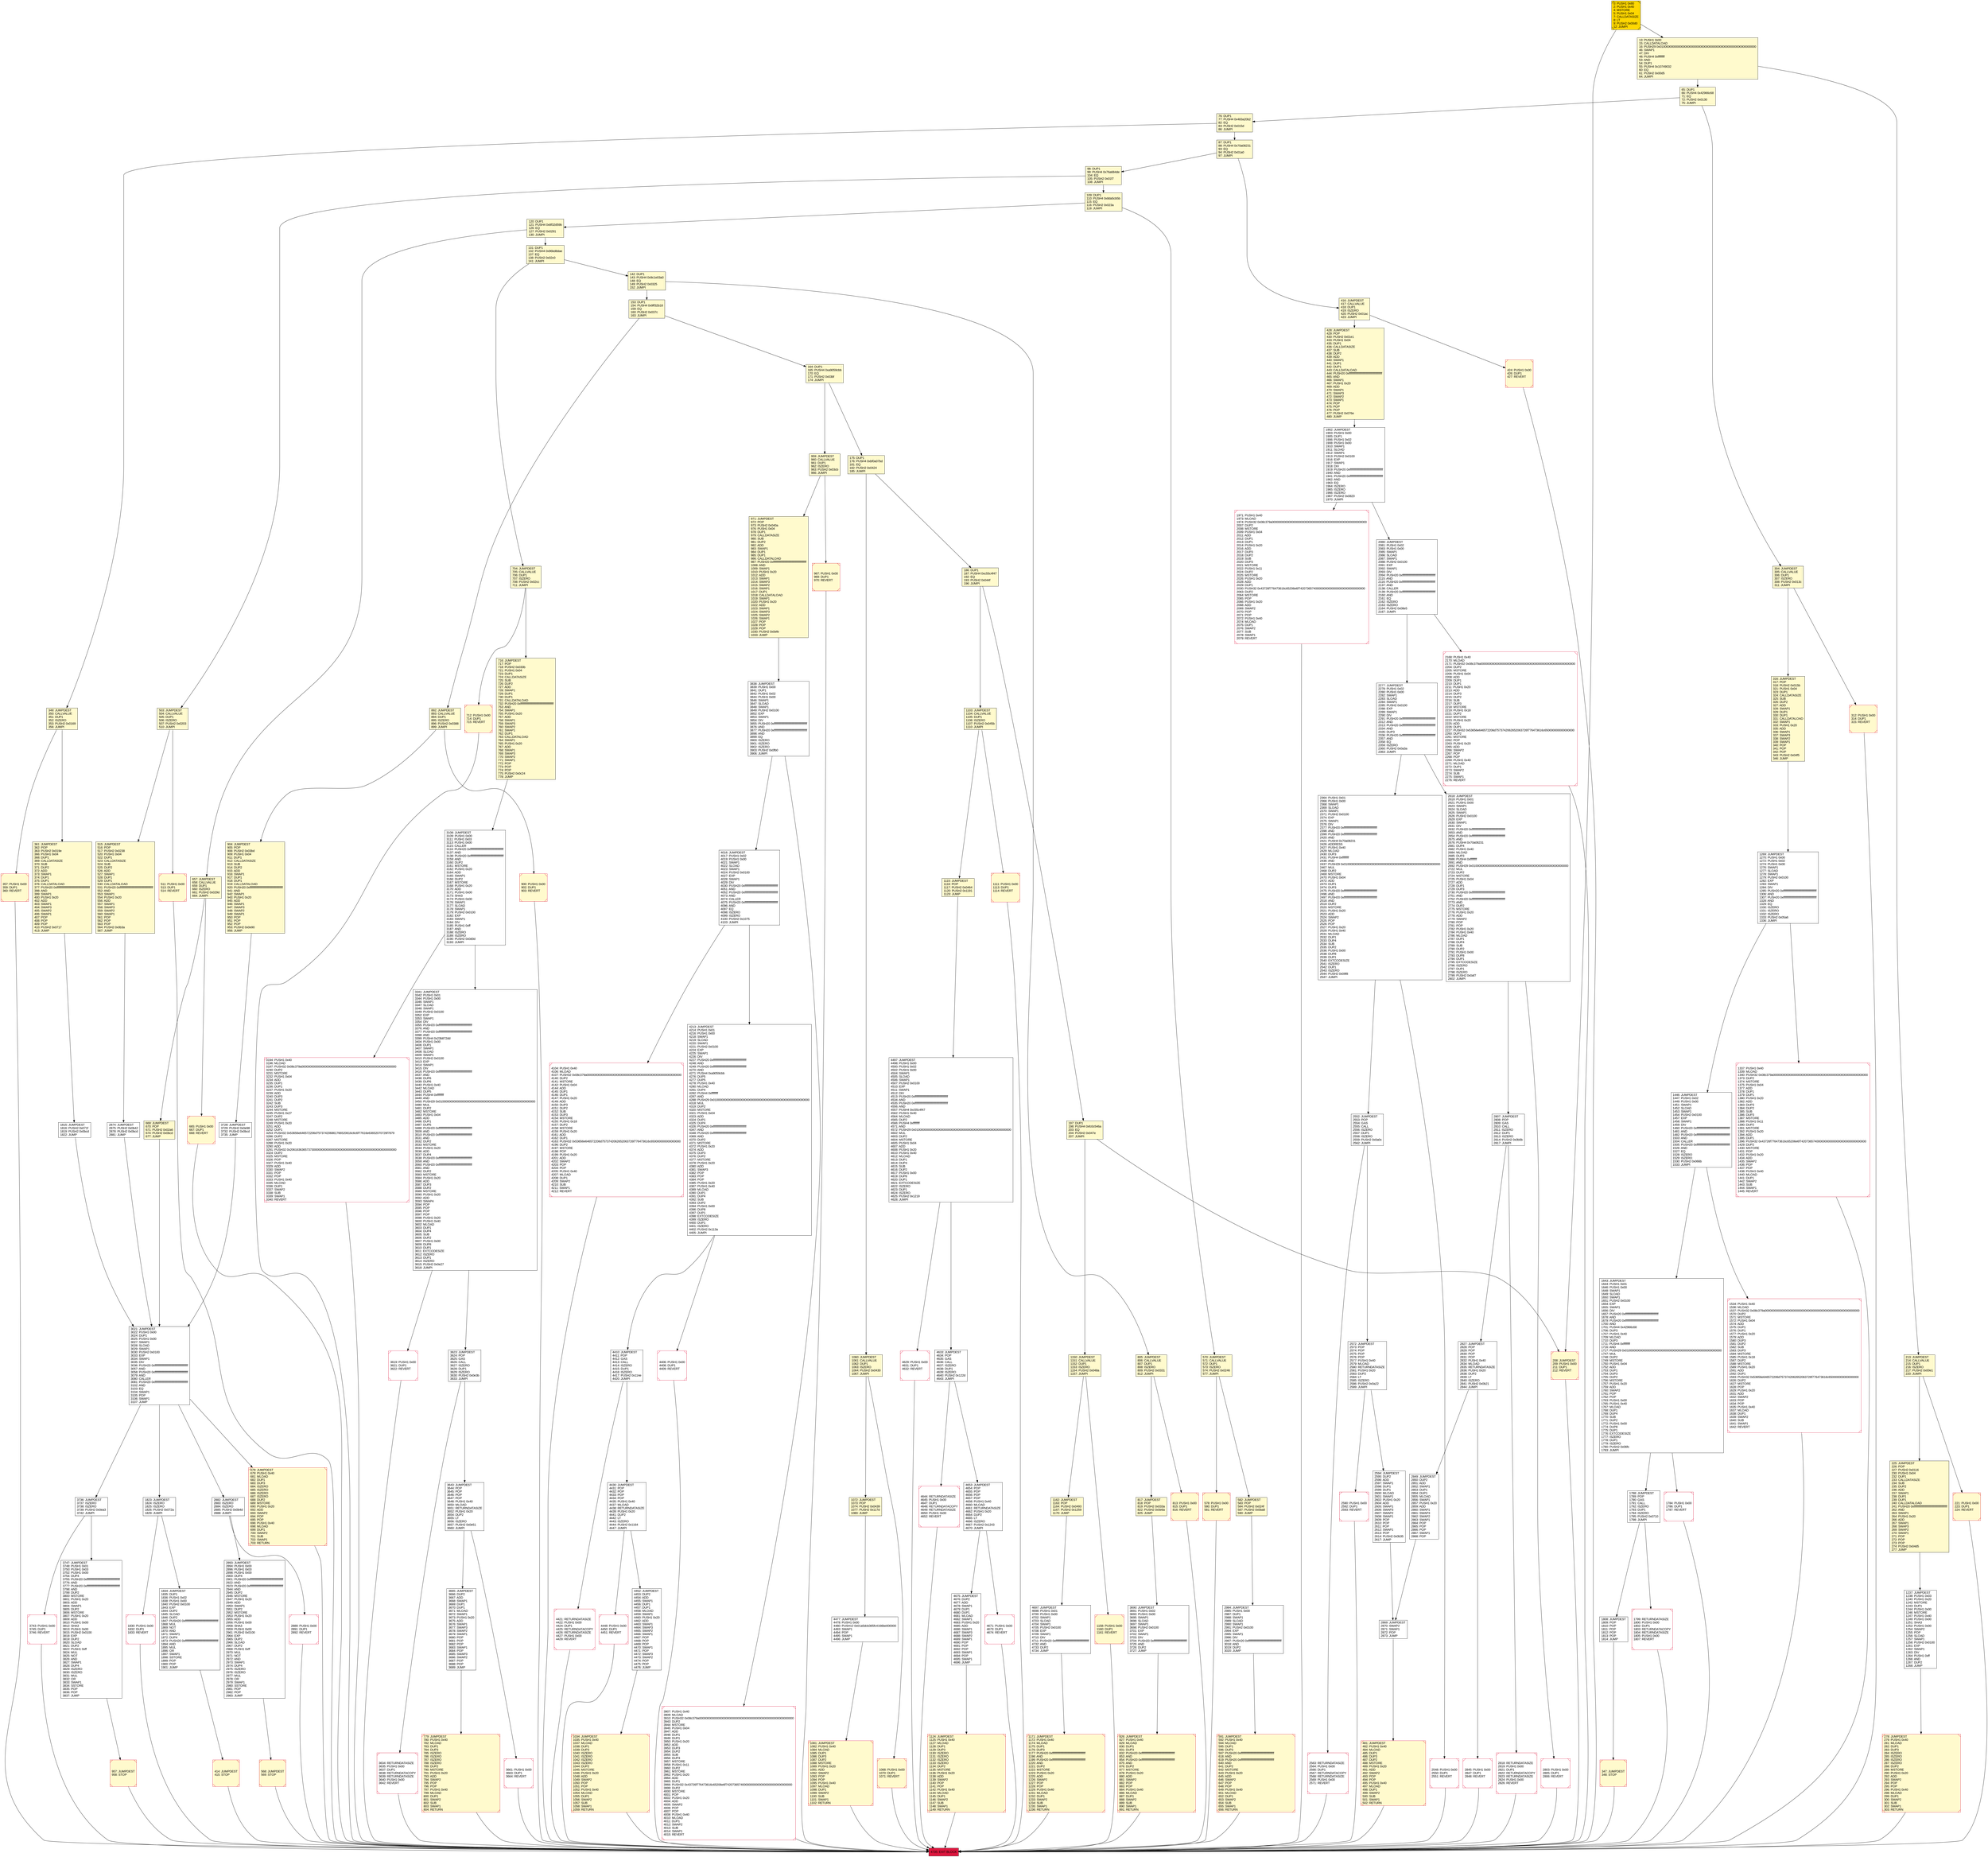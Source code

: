 digraph G {
bgcolor=transparent rankdir=UD;
node [shape=box style=filled color=black fillcolor=white fontname=arial fontcolor=black];
2572 [label="2572: JUMPDEST\l2573: POP\l2574: POP\l2575: POP\l2576: POP\l2577: PUSH1 0x40\l2579: MLOAD\l2580: RETURNDATASIZE\l2581: PUSH1 0x20\l2583: DUP2\l2584: LT\l2585: ISZERO\l2586: PUSH2 0x0a22\l2589: JUMPI\l" ];
213 [label="213: JUMPDEST\l214: CALLVALUE\l215: DUP1\l216: ISZERO\l217: PUSH2 0x00e1\l220: JUMPI\l" fillcolor=lemonchiffon ];
424 [label="424: PUSH1 0x00\l426: DUP1\l427: REVERT\l" fillcolor=lemonchiffon shape=Msquare color=crimson ];
414 [label="414: JUMPDEST\l415: STOP\l" fillcolor=lemonchiffon shape=Msquare color=crimson ];
3665 [label="3665: JUMPDEST\l3666: DUP2\l3667: ADD\l3668: SWAP1\l3669: DUP1\l3670: DUP1\l3671: MLOAD\l3672: SWAP1\l3673: PUSH1 0x20\l3675: ADD\l3676: SWAP1\l3677: SWAP3\l3678: SWAP2\l3679: SWAP1\l3680: POP\l3681: POP\l3682: POP\l3683: SWAP1\l3684: POP\l3685: SWAP3\l3686: SWAP2\l3687: POP\l3688: POP\l3689: JUMP\l" ];
3623 [label="3623: JUMPDEST\l3624: POP\l3625: GAS\l3626: CALL\l3627: ISZERO\l3628: DUP1\l3629: ISZERO\l3630: PUSH2 0x0e3b\l3633: JUMPI\l" ];
1150 [label="1150: JUMPDEST\l1151: CALLVALUE\l1152: DUP1\l1153: ISZERO\l1154: PUSH2 0x048a\l1157: JUMPI\l" fillcolor=lemonchiffon ];
164 [label="164: DUP1\l165: PUSH4 0xa9059cbb\l170: EQ\l171: PUSH2 0x03bf\l174: JUMPI\l" fillcolor=lemonchiffon ];
1060 [label="1060: JUMPDEST\l1061: CALLVALUE\l1062: DUP1\l1063: ISZERO\l1064: PUSH2 0x0430\l1067: JUMPI\l" fillcolor=lemonchiffon ];
3643 [label="3643: JUMPDEST\l3644: POP\l3645: POP\l3646: POP\l3647: POP\l3648: PUSH1 0x40\l3650: MLOAD\l3651: RETURNDATASIZE\l3652: PUSH1 0x20\l3654: DUP2\l3655: LT\l3656: ISZERO\l3657: PUSH2 0x0e51\l3660: JUMPI\l" ];
704 [label="704: JUMPDEST\l705: CALLVALUE\l706: DUP1\l707: ISZERO\l708: PUSH2 0x02cc\l711: JUMPI\l" fillcolor=lemonchiffon ];
2594 [label="2594: JUMPDEST\l2595: DUP2\l2596: ADD\l2597: SWAP1\l2598: DUP1\l2599: DUP1\l2600: MLOAD\l2601: SWAP1\l2602: PUSH1 0x20\l2604: ADD\l2605: SWAP1\l2606: SWAP3\l2607: SWAP2\l2608: SWAP1\l2609: POP\l2610: POP\l2611: POP\l2612: SWAP1\l2613: POP\l2614: PUSH2 0x0b35\l2617: JUMP\l" ];
1534 [label="1534: PUSH1 0x40\l1536: MLOAD\l1537: PUSH32 0x08c379a000000000000000000000000000000000000000000000000000000000\l1570: DUP2\l1571: MSTORE\l1572: PUSH1 0x04\l1574: ADD\l1575: DUP1\l1576: DUP1\l1577: PUSH1 0x20\l1579: ADD\l1580: DUP3\l1581: DUP2\l1582: SUB\l1583: DUP3\l1584: MSTORE\l1585: PUSH1 0x18\l1587: DUP2\l1588: MSTORE\l1589: PUSH1 0x20\l1591: ADD\l1592: DUP1\l1593: PUSH32 0x53656e646572206d7573742062652063726f776473616c650000000000000000\l1626: DUP2\l1627: MSTORE\l1628: POP\l1629: PUSH1 0x20\l1631: ADD\l1632: SWAP2\l1633: POP\l1634: POP\l1635: PUSH1 0x40\l1637: MLOAD\l1638: DUP1\l1639: SWAP2\l1640: SUB\l1641: SWAP1\l1642: REVERT\l" shape=Msquare color=crimson ];
316 [label="316: JUMPDEST\l317: POP\l318: PUSH2 0x015b\l321: PUSH1 0x04\l323: DUP1\l324: CALLDATASIZE\l325: SUB\l326: DUP2\l327: ADD\l328: SWAP1\l329: DUP1\l330: DUP1\l331: CALLDATALOAD\l332: SWAP1\l333: PUSH1 0x20\l335: ADD\l336: SWAP1\l337: SWAP3\l338: SWAP2\l339: SWAP1\l340: POP\l341: POP\l342: POP\l343: PUSH2 0x04f5\l346: JUMP\l" fillcolor=lemonchiffon ];
2563 [label="2563: RETURNDATASIZE\l2564: PUSH1 0x00\l2566: DUP1\l2567: RETURNDATACOPY\l2568: RETURNDATASIZE\l2569: PUSH1 0x00\l2571: REVERT\l" shape=Msquare color=crimson ];
1808 [label="1808: JUMPDEST\l1809: POP\l1810: POP\l1811: POP\l1812: POP\l1813: POP\l1814: JUMP\l" ];
2818 [label="2818: RETURNDATASIZE\l2819: PUSH1 0x00\l2821: DUP1\l2822: RETURNDATACOPY\l2823: RETURNDATASIZE\l2824: PUSH1 0x00\l2826: REVERT\l" shape=Msquare color=crimson ];
591 [label="591: JUMPDEST\l592: PUSH1 0x40\l594: MLOAD\l595: DUP1\l596: DUP3\l597: PUSH20 0xffffffffffffffffffffffffffffffffffffffff\l618: AND\l619: PUSH20 0xffffffffffffffffffffffffffffffffffffffff\l640: AND\l641: DUP2\l642: MSTORE\l643: PUSH1 0x20\l645: ADD\l646: SWAP2\l647: POP\l648: POP\l649: PUSH1 0x40\l651: MLOAD\l652: DUP1\l653: SWAP2\l654: SUB\l655: SWAP1\l656: RETURN\l" fillcolor=lemonchiffon shape=Msquare color=crimson ];
1799 [label="1799: RETURNDATASIZE\l1800: PUSH1 0x00\l1802: DUP1\l1803: RETURNDATACOPY\l1804: RETURNDATASIZE\l1805: PUSH1 0x00\l1807: REVERT\l" shape=Msquare color=crimson ];
2364 [label="2364: PUSH1 0x01\l2366: PUSH1 0x00\l2368: SWAP1\l2369: SLOAD\l2370: SWAP1\l2371: PUSH2 0x0100\l2374: EXP\l2375: SWAP1\l2376: DIV\l2377: PUSH20 0xffffffffffffffffffffffffffffffffffffffff\l2398: AND\l2399: PUSH20 0xffffffffffffffffffffffffffffffffffffffff\l2420: AND\l2421: PUSH4 0x70a08231\l2426: ADDRESS\l2427: PUSH1 0x40\l2429: MLOAD\l2430: DUP3\l2431: PUSH4 0xffffffff\l2436: AND\l2437: PUSH29 0x0100000000000000000000000000000000000000000000000000000000\l2467: MUL\l2468: DUP2\l2469: MSTORE\l2470: PUSH1 0x04\l2472: ADD\l2473: DUP1\l2474: DUP3\l2475: PUSH20 0xffffffffffffffffffffffffffffffffffffffff\l2496: AND\l2497: PUSH20 0xffffffffffffffffffffffffffffffffffffffff\l2518: AND\l2519: DUP2\l2520: MSTORE\l2521: PUSH1 0x20\l2523: ADD\l2524: SWAP2\l2525: POP\l2526: POP\l2527: PUSH1 0x20\l2529: PUSH1 0x40\l2531: MLOAD\l2532: DUP1\l2533: DUP4\l2534: SUB\l2535: DUP2\l2536: PUSH1 0x00\l2538: DUP8\l2539: DUP1\l2540: EXTCODESIZE\l2541: ISZERO\l2542: DUP1\l2543: ISZERO\l2544: PUSH2 0x09f8\l2547: JUMPI\l" ];
120 [label="120: DUP1\l121: PUSH4 0x8f32d59b\l126: EQ\l127: PUSH2 0x0291\l130: JUMPI\l" fillcolor=lemonchiffon ];
900 [label="900: PUSH1 0x00\l902: DUP1\l903: REVERT\l" fillcolor=lemonchiffon shape=Msquare color=crimson ];
1446 [label="1446: JUMPDEST\l1447: PUSH1 0x02\l1449: PUSH1 0x00\l1451: SWAP1\l1452: SLOAD\l1453: SWAP1\l1454: PUSH2 0x0100\l1457: EXP\l1458: SWAP1\l1459: DIV\l1460: PUSH20 0xffffffffffffffffffffffffffffffffffffffff\l1481: AND\l1482: PUSH20 0xffffffffffffffffffffffffffffffffffffffff\l1503: AND\l1504: CALLER\l1505: PUSH20 0xffffffffffffffffffffffffffffffffffffffff\l1526: AND\l1527: EQ\l1528: ISZERO\l1529: ISZERO\l1530: PUSH2 0x066b\l1533: JUMPI\l" ];
1158 [label="1158: PUSH1 0x00\l1160: DUP1\l1161: REVERT\l" fillcolor=lemonchiffon shape=Msquare color=crimson ];
131 [label="131: DUP1\l132: PUSH4 0x96bd8dae\l137: EQ\l138: PUSH2 0x02c0\l141: JUMPI\l" fillcolor=lemonchiffon ];
957 [label="957: JUMPDEST\l958: STOP\l" fillcolor=lemonchiffon shape=Msquare color=crimson ];
3634 [label="3634: RETURNDATASIZE\l3635: PUSH1 0x00\l3637: DUP1\l3638: RETURNDATACOPY\l3639: RETURNDATASIZE\l3640: PUSH1 0x00\l3642: REVERT\l" shape=Msquare color=crimson ];
278 [label="278: JUMPDEST\l279: PUSH1 0x40\l281: MLOAD\l282: DUP1\l283: DUP3\l284: ISZERO\l285: ISZERO\l286: ISZERO\l287: ISZERO\l288: DUP2\l289: MSTORE\l290: PUSH1 0x20\l292: ADD\l293: SWAP2\l294: POP\l295: POP\l296: PUSH1 0x40\l298: MLOAD\l299: DUP1\l300: SWAP2\l301: SUB\l302: SWAP1\l303: RETURN\l" fillcolor=lemonchiffon shape=Msquare color=crimson ];
3747 [label="3747: JUMPDEST\l3748: PUSH1 0x01\l3750: PUSH1 0x03\l3752: PUSH1 0x00\l3754: DUP4\l3755: PUSH20 0xffffffffffffffffffffffffffffffffffffffff\l3776: AND\l3777: PUSH20 0xffffffffffffffffffffffffffffffffffffffff\l3798: AND\l3799: DUP2\l3800: MSTORE\l3801: PUSH1 0x20\l3803: ADD\l3804: SWAP1\l3805: DUP2\l3806: MSTORE\l3807: PUSH1 0x20\l3809: ADD\l3810: PUSH1 0x00\l3812: SHA3\l3813: PUSH1 0x00\l3815: PUSH2 0x0100\l3818: EXP\l3819: DUP2\l3820: SLOAD\l3821: DUP2\l3822: PUSH1 0xff\l3824: MUL\l3825: NOT\l3826: AND\l3827: SWAP1\l3828: DUP4\l3829: ISZERO\l3830: ISZERO\l3831: MUL\l3832: OR\l3833: SWAP1\l3834: SSTORE\l3835: POP\l3836: POP\l3837: JUMP\l" ];
304 [label="304: JUMPDEST\l305: CALLVALUE\l306: DUP1\l307: ISZERO\l308: PUSH2 0x013c\l311: JUMPI\l" fillcolor=lemonchiffon ];
1034 [label="1034: JUMPDEST\l1035: PUSH1 0x40\l1037: MLOAD\l1038: DUP1\l1039: DUP3\l1040: ISZERO\l1041: ISZERO\l1042: ISZERO\l1043: ISZERO\l1044: DUP2\l1045: MSTORE\l1046: PUSH1 0x20\l1048: ADD\l1049: SWAP2\l1050: POP\l1051: POP\l1052: PUSH1 0x40\l1054: MLOAD\l1055: DUP1\l1056: SWAP2\l1057: SUB\l1058: SWAP1\l1059: RETURN\l" fillcolor=lemonchiffon shape=Msquare color=crimson ];
1971 [label="1971: PUSH1 0x40\l1973: MLOAD\l1974: PUSH32 0x08c379a000000000000000000000000000000000000000000000000000000000\l2007: DUP2\l2008: MSTORE\l2009: PUSH1 0x04\l2011: ADD\l2012: DUP1\l2013: DUP1\l2014: PUSH1 0x20\l2016: ADD\l2017: DUP3\l2018: DUP2\l2019: SUB\l2020: DUP3\l2021: MSTORE\l2022: PUSH1 0x11\l2024: DUP2\l2025: MSTORE\l2026: PUSH1 0x20\l2028: ADD\l2029: DUP1\l2030: PUSH32 0x43726f776473616c65206e6f7420736574000000000000000000000000000000\l2063: DUP2\l2064: MSTORE\l2065: POP\l2066: PUSH1 0x20\l2068: ADD\l2069: SWAP2\l2070: POP\l2071: POP\l2072: PUSH1 0x40\l2074: MLOAD\l2075: DUP1\l2076: SWAP2\l2077: SUB\l2078: SWAP1\l2079: REVERT\l" shape=Msquare color=crimson ];
779 [label="779: JUMPDEST\l780: PUSH1 0x40\l782: MLOAD\l783: DUP1\l784: DUP3\l785: ISZERO\l786: ISZERO\l787: ISZERO\l788: ISZERO\l789: DUP2\l790: MSTORE\l791: PUSH1 0x20\l793: ADD\l794: SWAP2\l795: POP\l796: POP\l797: PUSH1 0x40\l799: MLOAD\l800: DUP1\l801: SWAP2\l802: SUB\l803: SWAP1\l804: RETURN\l" fillcolor=lemonchiffon shape=Msquare color=crimson ];
665 [label="665: PUSH1 0x00\l667: DUP1\l668: REVERT\l" fillcolor=lemonchiffon shape=Msquare color=crimson ];
3743 [label="3743: PUSH1 0x00\l3745: DUP1\l3746: REVERT\l" shape=Msquare color=crimson ];
4213 [label="4213: JUMPDEST\l4214: PUSH1 0x01\l4216: PUSH1 0x00\l4218: SWAP1\l4219: SLOAD\l4220: SWAP1\l4221: PUSH2 0x0100\l4224: EXP\l4225: SWAP1\l4226: DIV\l4227: PUSH20 0xffffffffffffffffffffffffffffffffffffffff\l4248: AND\l4249: PUSH20 0xffffffffffffffffffffffffffffffffffffffff\l4270: AND\l4271: PUSH4 0xa9059cbb\l4276: DUP5\l4277: DUP5\l4278: PUSH1 0x40\l4280: MLOAD\l4281: DUP4\l4282: PUSH4 0xffffffff\l4287: AND\l4288: PUSH29 0x0100000000000000000000000000000000000000000000000000000000\l4318: MUL\l4319: DUP2\l4320: MSTORE\l4321: PUSH1 0x04\l4323: ADD\l4324: DUP1\l4325: DUP4\l4326: PUSH20 0xffffffffffffffffffffffffffffffffffffffff\l4347: AND\l4348: PUSH20 0xffffffffffffffffffffffffffffffffffffffff\l4369: AND\l4370: DUP2\l4371: MSTORE\l4372: PUSH1 0x20\l4374: ADD\l4375: DUP3\l4376: DUP2\l4377: MSTORE\l4378: PUSH1 0x20\l4380: ADD\l4381: SWAP3\l4382: POP\l4383: POP\l4384: POP\l4385: PUSH1 0x20\l4387: PUSH1 0x40\l4389: MLOAD\l4390: DUP1\l4391: DUP4\l4392: SUB\l4393: DUP2\l4394: PUSH1 0x00\l4396: DUP8\l4397: DUP1\l4398: EXTCODESIZE\l4399: ISZERO\l4400: DUP1\l4401: ISZERO\l4402: PUSH2 0x113a\l4405: JUMPI\l" ];
4452 [label="4452: JUMPDEST\l4453: DUP2\l4454: ADD\l4455: SWAP1\l4456: DUP1\l4457: DUP1\l4458: MLOAD\l4459: SWAP1\l4460: PUSH1 0x20\l4462: ADD\l4463: SWAP1\l4464: SWAP3\l4465: SWAP2\l4466: SWAP1\l4467: POP\l4468: POP\l4469: POP\l4470: SWAP1\l4471: POP\l4472: SWAP3\l4473: SWAP2\l4474: POP\l4475: POP\l4476: JUMP\l" ];
4644 [label="4644: RETURNDATASIZE\l4645: PUSH1 0x00\l4647: DUP1\l4648: RETURNDATACOPY\l4649: RETURNDATASIZE\l4650: PUSH1 0x00\l4652: REVERT\l" shape=Msquare color=crimson ];
2882 [label="2882: JUMPDEST\l2883: ISZERO\l2884: ISZERO\l2885: PUSH2 0x0b4d\l2888: JUMPI\l" ];
515 [label="515: JUMPDEST\l516: POP\l517: PUSH2 0x0238\l520: PUSH1 0x04\l522: DUP1\l523: CALLDATASIZE\l524: SUB\l525: DUP2\l526: ADD\l527: SWAP1\l528: DUP1\l529: DUP1\l530: CALLDATALOAD\l531: PUSH20 0xffffffffffffffffffffffffffffffffffffffff\l552: AND\l553: SWAP1\l554: PUSH1 0x20\l556: ADD\l557: SWAP1\l558: SWAP3\l559: SWAP2\l560: SWAP1\l561: POP\l562: POP\l563: POP\l564: PUSH2 0x0b3a\l567: JUMP\l" fillcolor=lemonchiffon ];
2869 [label="2869: JUMPDEST\l2870: SWAP2\l2871: SWAP1\l2872: POP\l2873: JUMP\l" ];
481 [label="481: JUMPDEST\l482: PUSH1 0x40\l484: MLOAD\l485: DUP1\l486: DUP3\l487: DUP2\l488: MSTORE\l489: PUSH1 0x20\l491: ADD\l492: SWAP2\l493: POP\l494: POP\l495: PUSH1 0x40\l497: MLOAD\l498: DUP1\l499: SWAP2\l500: SUB\l501: SWAP1\l502: RETURN\l" fillcolor=lemonchiffon shape=Msquare color=crimson ];
2803 [label="2803: PUSH1 0x00\l2805: DUP1\l2806: REVERT\l" shape=Msquare color=crimson ];
2548 [label="2548: PUSH1 0x00\l2550: DUP1\l2551: REVERT\l" shape=Msquare color=crimson ];
570 [label="570: JUMPDEST\l571: CALLVALUE\l572: DUP1\l573: ISZERO\l574: PUSH2 0x0246\l577: JUMPI\l" fillcolor=lemonchiffon ];
1124 [label="1124: JUMPDEST\l1125: PUSH1 0x40\l1127: MLOAD\l1128: DUP1\l1129: DUP3\l1130: ISZERO\l1131: ISZERO\l1132: ISZERO\l1133: ISZERO\l1134: DUP2\l1135: MSTORE\l1136: PUSH1 0x20\l1138: ADD\l1139: SWAP2\l1140: POP\l1141: POP\l1142: PUSH1 0x40\l1144: MLOAD\l1145: DUP1\l1146: SWAP2\l1147: SUB\l1148: SWAP1\l1149: RETURN\l" fillcolor=lemonchiffon shape=Msquare color=crimson ];
1784 [label="1784: PUSH1 0x00\l1786: DUP1\l1787: REVERT\l" shape=Msquare color=crimson ];
2618 [label="2618: JUMPDEST\l2619: PUSH1 0x01\l2621: PUSH1 0x00\l2623: SWAP1\l2624: SLOAD\l2625: SWAP1\l2626: PUSH2 0x0100\l2629: EXP\l2630: SWAP1\l2631: DIV\l2632: PUSH20 0xffffffffffffffffffffffffffffffffffffffff\l2653: AND\l2654: PUSH20 0xffffffffffffffffffffffffffffffffffffffff\l2675: AND\l2676: PUSH4 0x70a08231\l2681: DUP4\l2682: PUSH1 0x40\l2684: MLOAD\l2685: DUP3\l2686: PUSH4 0xffffffff\l2691: AND\l2692: PUSH29 0x0100000000000000000000000000000000000000000000000000000000\l2722: MUL\l2723: DUP2\l2724: MSTORE\l2725: PUSH1 0x04\l2727: ADD\l2728: DUP1\l2729: DUP3\l2730: PUSH20 0xffffffffffffffffffffffffffffffffffffffff\l2751: AND\l2752: PUSH20 0xffffffffffffffffffffffffffffffffffffffff\l2773: AND\l2774: DUP2\l2775: MSTORE\l2776: PUSH1 0x20\l2778: ADD\l2779: SWAP2\l2780: POP\l2781: POP\l2782: PUSH1 0x20\l2784: PUSH1 0x40\l2786: MLOAD\l2787: DUP1\l2788: DUP4\l2789: SUB\l2790: DUP2\l2791: PUSH1 0x00\l2793: DUP8\l2794: DUP1\l2795: EXTCODESIZE\l2796: ISZERO\l2797: DUP1\l2798: ISZERO\l2799: PUSH2 0x0af7\l2802: JUMPI\l" ];
1162 [label="1162: JUMPDEST\l1163: POP\l1164: PUSH2 0x0493\l1167: PUSH2 0x1259\l1170: JUMP\l" fillcolor=lemonchiffon ];
65 [label="65: DUP1\l66: PUSH4 0x42966c68\l71: EQ\l72: PUSH2 0x0130\l75: JUMPI\l" fillcolor=lemonchiffon ];
511 [label="511: PUSH1 0x00\l513: DUP1\l514: REVERT\l" fillcolor=lemonchiffon shape=Msquare color=crimson ];
4421 [label="4421: RETURNDATASIZE\l4422: PUSH1 0x00\l4424: DUP1\l4425: RETURNDATACOPY\l4426: RETURNDATASIZE\l4427: PUSH1 0x00\l4429: REVERT\l" shape=Msquare color=crimson ];
1902 [label="1902: JUMPDEST\l1903: PUSH1 0x00\l1905: DUP1\l1906: PUSH1 0x02\l1908: PUSH1 0x00\l1910: SWAP1\l1911: SLOAD\l1912: SWAP1\l1913: PUSH2 0x0100\l1916: EXP\l1917: SWAP1\l1918: DIV\l1919: PUSH20 0xffffffffffffffffffffffffffffffffffffffff\l1940: AND\l1941: PUSH20 0xffffffffffffffffffffffffffffffffffffffff\l1962: AND\l1963: EQ\l1964: ISZERO\l1965: ISZERO\l1966: ISZERO\l1967: PUSH2 0x0820\l1970: JUMPI\l" ];
0 [label="0: PUSH1 0x80\l2: PUSH1 0x40\l4: MSTORE\l5: PUSH1 0x04\l7: CALLDATASIZE\l8: LT\l9: PUSH2 0x00d0\l12: JUMPI\l" fillcolor=lemonchiffon shape=Msquare fillcolor=gold ];
904 [label="904: JUMPDEST\l905: POP\l906: PUSH2 0x03bd\l909: PUSH1 0x04\l911: DUP1\l912: CALLDATASIZE\l913: SUB\l914: DUP2\l915: ADD\l916: SWAP1\l917: DUP1\l918: DUP1\l919: CALLDATALOAD\l920: PUSH20 0xffffffffffffffffffffffffffffffffffffffff\l941: AND\l942: SWAP1\l943: PUSH1 0x20\l945: ADD\l946: SWAP1\l947: SWAP3\l948: SWAP2\l949: SWAP1\l950: POP\l951: POP\l952: POP\l953: PUSH2 0x0e90\l956: JUMP\l" fillcolor=lemonchiffon ];
967 [label="967: PUSH1 0x00\l969: DUP1\l970: REVERT\l" fillcolor=lemonchiffon shape=Msquare color=crimson ];
142 [label="142: DUP1\l143: PUSH4 0x9c1e03a0\l148: EQ\l149: PUSH2 0x0325\l152: JUMPI\l" fillcolor=lemonchiffon ];
225 [label="225: JUMPDEST\l226: POP\l227: PUSH2 0x0116\l230: PUSH1 0x04\l232: DUP1\l233: CALLDATASIZE\l234: SUB\l235: DUP2\l236: ADD\l237: SWAP1\l238: DUP1\l239: DUP1\l240: CALLDATALOAD\l241: PUSH20 0xffffffffffffffffffffffffffffffffffffffff\l262: AND\l263: SWAP1\l264: PUSH1 0x20\l266: ADD\l267: SWAP1\l268: SWAP3\l269: SWAP2\l270: SWAP1\l271: POP\l272: POP\l273: POP\l274: PUSH2 0x04d5\l277: JUMP\l" fillcolor=lemonchiffon ];
712 [label="712: PUSH1 0x00\l714: DUP1\l715: REVERT\l" fillcolor=lemonchiffon shape=Msquare color=crimson ];
826 [label="826: JUMPDEST\l827: PUSH1 0x40\l829: MLOAD\l830: DUP1\l831: DUP3\l832: PUSH20 0xffffffffffffffffffffffffffffffffffffffff\l853: AND\l854: PUSH20 0xffffffffffffffffffffffffffffffffffffffff\l875: AND\l876: DUP2\l877: MSTORE\l878: PUSH1 0x20\l880: ADD\l881: SWAP2\l882: POP\l883: POP\l884: PUSH1 0x40\l886: MLOAD\l887: DUP1\l888: SWAP2\l889: SUB\l890: SWAP1\l891: RETURN\l" fillcolor=lemonchiffon shape=Msquare color=crimson ];
669 [label="669: JUMPDEST\l670: POP\l671: PUSH2 0x02a6\l674: PUSH2 0x0bcd\l677: JUMP\l" fillcolor=lemonchiffon ];
3341 [label="3341: JUMPDEST\l3342: PUSH1 0x01\l3344: PUSH1 0x00\l3346: SWAP1\l3347: SLOAD\l3348: SWAP1\l3349: PUSH2 0x0100\l3352: EXP\l3353: SWAP1\l3354: DIV\l3355: PUSH20 0xffffffffffffffffffffffffffffffffffffffff\l3376: AND\l3377: PUSH20 0xffffffffffffffffffffffffffffffffffffffff\l3398: AND\l3399: PUSH4 0x23b872dd\l3404: PUSH1 0x00\l3406: DUP1\l3407: SWAP1\l3408: SLOAD\l3409: SWAP1\l3410: PUSH2 0x0100\l3413: EXP\l3414: SWAP1\l3415: DIV\l3416: PUSH20 0xffffffffffffffffffffffffffffffffffffffff\l3437: AND\l3438: DUP6\l3439: DUP6\l3440: PUSH1 0x40\l3442: MLOAD\l3443: DUP5\l3444: PUSH4 0xffffffff\l3449: AND\l3450: PUSH29 0x0100000000000000000000000000000000000000000000000000000000\l3480: MUL\l3481: DUP2\l3482: MSTORE\l3483: PUSH1 0x04\l3485: ADD\l3486: DUP1\l3487: DUP5\l3488: PUSH20 0xffffffffffffffffffffffffffffffffffffffff\l3509: AND\l3510: PUSH20 0xffffffffffffffffffffffffffffffffffffffff\l3531: AND\l3532: DUP2\l3533: MSTORE\l3534: PUSH1 0x20\l3536: ADD\l3537: DUP4\l3538: PUSH20 0xffffffffffffffffffffffffffffffffffffffff\l3559: AND\l3560: PUSH20 0xffffffffffffffffffffffffffffffffffffffff\l3581: AND\l3582: DUP2\l3583: MSTORE\l3584: PUSH1 0x20\l3586: ADD\l3587: DUP3\l3588: DUP2\l3589: MSTORE\l3590: PUSH1 0x20\l3592: ADD\l3593: SWAP4\l3594: POP\l3595: POP\l3596: POP\l3597: POP\l3598: PUSH1 0x20\l3600: PUSH1 0x40\l3602: MLOAD\l3603: DUP1\l3604: DUP4\l3605: SUB\l3606: DUP2\l3607: PUSH1 0x00\l3609: DUP8\l3610: DUP1\l3611: EXTCODESIZE\l3612: ISZERO\l3613: DUP1\l3614: ISZERO\l3615: PUSH2 0x0e27\l3618: JUMPI\l" ];
657 [label="657: JUMPDEST\l658: CALLVALUE\l659: DUP1\l660: ISZERO\l661: PUSH2 0x029d\l664: JUMPI\l" fillcolor=lemonchiffon ];
3838 [label="3838: JUMPDEST\l3839: PUSH1 0x00\l3841: DUP1\l3842: PUSH1 0x02\l3844: PUSH1 0x00\l3846: SWAP1\l3847: SLOAD\l3848: SWAP1\l3849: PUSH2 0x0100\l3852: EXP\l3853: SWAP1\l3854: DIV\l3855: PUSH20 0xffffffffffffffffffffffffffffffffffffffff\l3876: AND\l3877: PUSH20 0xffffffffffffffffffffffffffffffffffffffff\l3898: AND\l3899: EQ\l3900: ISZERO\l3901: ISZERO\l3902: ISZERO\l3903: PUSH2 0x0fb0\l3906: JUMPI\l" ];
1834 [label="1834: JUMPDEST\l1835: DUP1\l1836: PUSH1 0x02\l1838: PUSH1 0x00\l1840: PUSH2 0x0100\l1843: EXP\l1844: DUP2\l1845: SLOAD\l1846: DUP2\l1847: PUSH20 0xffffffffffffffffffffffffffffffffffffffff\l1868: MUL\l1869: NOT\l1870: AND\l1871: SWAP1\l1872: DUP4\l1873: PUSH20 0xffffffffffffffffffffffffffffffffffffffff\l1894: AND\l1895: MUL\l1896: OR\l1897: SWAP1\l1898: SSTORE\l1899: POP\l1900: POP\l1901: JUMP\l" ];
3021 [label="3021: JUMPDEST\l3022: PUSH1 0x00\l3024: DUP1\l3025: PUSH1 0x00\l3027: SWAP1\l3028: SLOAD\l3029: SWAP1\l3030: PUSH2 0x0100\l3033: EXP\l3034: SWAP1\l3035: DIV\l3036: PUSH20 0xffffffffffffffffffffffffffffffffffffffff\l3057: AND\l3058: PUSH20 0xffffffffffffffffffffffffffffffffffffffff\l3079: AND\l3080: CALLER\l3081: PUSH20 0xffffffffffffffffffffffffffffffffffffffff\l3102: AND\l3103: EQ\l3104: SWAP1\l3105: POP\l3106: SWAP1\l3107: JUMP\l" ];
98 [label="98: DUP1\l99: PUSH4 0x76a684de\l104: EQ\l105: PUSH2 0x01f7\l108: JUMPI\l" fillcolor=lemonchiffon ];
2893 [label="2893: JUMPDEST\l2894: PUSH1 0x00\l2896: PUSH1 0x03\l2898: PUSH1 0x00\l2900: DUP4\l2901: PUSH20 0xffffffffffffffffffffffffffffffffffffffff\l2922: AND\l2923: PUSH20 0xffffffffffffffffffffffffffffffffffffffff\l2944: AND\l2945: DUP2\l2946: MSTORE\l2947: PUSH1 0x20\l2949: ADD\l2950: SWAP1\l2951: DUP2\l2952: MSTORE\l2953: PUSH1 0x20\l2955: ADD\l2956: PUSH1 0x00\l2958: SHA3\l2959: PUSH1 0x00\l2961: PUSH2 0x0100\l2964: EXP\l2965: DUP2\l2966: SLOAD\l2967: DUP2\l2968: PUSH1 0xff\l2970: MUL\l2971: NOT\l2972: AND\l2973: SWAP1\l2974: DUP4\l2975: ISZERO\l2976: ISZERO\l2977: MUL\l2978: OR\l2979: SWAP1\l2980: SSTORE\l2981: POP\l2982: POP\l2983: JUMP\l" ];
153 [label="153: DUP1\l154: PUSH4 0x9ff32b18\l159: EQ\l160: PUSH2 0x037c\l163: JUMPI\l" fillcolor=lemonchiffon ];
221 [label="221: PUSH1 0x00\l223: DUP1\l224: REVERT\l" fillcolor=lemonchiffon shape=Msquare color=crimson ];
2080 [label="2080: JUMPDEST\l2081: PUSH1 0x02\l2083: PUSH1 0x00\l2085: SWAP1\l2086: SLOAD\l2087: SWAP1\l2088: PUSH2 0x0100\l2091: EXP\l2092: SWAP1\l2093: DIV\l2094: PUSH20 0xffffffffffffffffffffffffffffffffffffffff\l2115: AND\l2116: PUSH20 0xffffffffffffffffffffffffffffffffffffffff\l2137: AND\l2138: CALLER\l2139: PUSH20 0xffffffffffffffffffffffffffffffffffffffff\l2160: AND\l2161: EQ\l2162: ISZERO\l2163: ISZERO\l2164: PUSH2 0x08e5\l2167: JUMPI\l" ];
4735 [label="4735: EXIT BLOCK\l" fillcolor=crimson ];
892 [label="892: JUMPDEST\l893: CALLVALUE\l894: DUP1\l895: ISZERO\l896: PUSH2 0x0388\l899: JUMPI\l" fillcolor=lemonchiffon ];
3619 [label="3619: PUSH1 0x00\l3621: DUP1\l3622: REVERT\l" shape=Msquare color=crimson ];
1830 [label="1830: PUSH1 0x00\l1832: DUP1\l1833: REVERT\l" shape=Msquare color=crimson ];
1237 [label="1237: JUMPDEST\l1238: PUSH1 0x03\l1240: PUSH1 0x20\l1242: MSTORE\l1243: DUP1\l1244: PUSH1 0x00\l1246: MSTORE\l1247: PUSH1 0x40\l1249: PUSH1 0x00\l1251: SHA3\l1252: PUSH1 0x00\l1254: SWAP2\l1255: POP\l1256: SLOAD\l1257: SWAP1\l1258: PUSH2 0x0100\l1261: EXP\l1262: SWAP1\l1263: DIV\l1264: PUSH1 0xff\l1266: AND\l1267: DUP2\l1268: JUMP\l" ];
1081 [label="1081: JUMPDEST\l1082: PUSH1 0x40\l1084: MLOAD\l1085: DUP1\l1086: DUP3\l1087: DUP2\l1088: MSTORE\l1089: PUSH1 0x20\l1091: ADD\l1092: SWAP2\l1093: POP\l1094: POP\l1095: PUSH1 0x40\l1097: MLOAD\l1098: DUP1\l1099: SWAP2\l1100: SUB\l1101: SWAP1\l1102: RETURN\l" fillcolor=lemonchiffon shape=Msquare color=crimson ];
813 [label="813: PUSH1 0x00\l815: DUP1\l816: REVERT\l" fillcolor=lemonchiffon shape=Msquare color=crimson ];
1068 [label="1068: PUSH1 0x00\l1070: DUP1\l1071: REVERT\l" fillcolor=lemonchiffon shape=Msquare color=crimson ];
4653 [label="4653: JUMPDEST\l4654: POP\l4655: POP\l4656: POP\l4657: POP\l4658: PUSH1 0x40\l4660: MLOAD\l4661: RETURNDATASIZE\l4662: PUSH1 0x20\l4664: DUP2\l4665: LT\l4666: ISZERO\l4667: PUSH2 0x1243\l4670: JUMPI\l" ];
2168 [label="2168: PUSH1 0x40\l2170: MLOAD\l2171: PUSH32 0x08c379a000000000000000000000000000000000000000000000000000000000\l2204: DUP2\l2205: MSTORE\l2206: PUSH1 0x04\l2208: ADD\l2209: DUP1\l2210: DUP1\l2211: PUSH1 0x20\l2213: ADD\l2214: DUP3\l2215: DUP2\l2216: SUB\l2217: DUP3\l2218: MSTORE\l2219: PUSH1 0x18\l2221: DUP2\l2222: MSTORE\l2223: PUSH1 0x20\l2225: ADD\l2226: DUP1\l2227: PUSH32 0x53656e646572206d7573742062652063726f776473616c650000000000000000\l2260: DUP2\l2261: MSTORE\l2262: POP\l2263: PUSH1 0x20\l2265: ADD\l2266: SWAP2\l2267: POP\l2268: POP\l2269: PUSH1 0x40\l2271: MLOAD\l2272: DUP1\l2273: SWAP2\l2274: SUB\l2275: SWAP1\l2276: REVERT\l" shape=Msquare color=crimson ];
197 [label="197: DUP1\l198: PUSH4 0xfc0c546a\l203: EQ\l204: PUSH2 0x047e\l207: JUMPI\l" fillcolor=lemonchiffon ];
1103 [label="1103: JUMPDEST\l1104: CALLVALUE\l1105: DUP1\l1106: ISZERO\l1107: PUSH2 0x045b\l1110: JUMPI\l" fillcolor=lemonchiffon ];
2807 [label="2807: JUMPDEST\l2808: POP\l2809: GAS\l2810: CALL\l2811: ISZERO\l2812: DUP1\l2813: ISZERO\l2814: PUSH2 0x0b0b\l2817: JUMPI\l" ];
4406 [label="4406: PUSH1 0x00\l4408: DUP1\l4409: REVERT\l" shape=Msquare color=crimson ];
312 [label="312: PUSH1 0x00\l314: DUP1\l315: REVERT\l" fillcolor=lemonchiffon shape=Msquare color=crimson ];
678 [label="678: JUMPDEST\l679: PUSH1 0x40\l681: MLOAD\l682: DUP1\l683: DUP3\l684: ISZERO\l685: ISZERO\l686: ISZERO\l687: ISZERO\l688: DUP2\l689: MSTORE\l690: PUSH1 0x20\l692: ADD\l693: SWAP2\l694: POP\l695: POP\l696: PUSH1 0x40\l698: MLOAD\l699: DUP1\l700: SWAP2\l701: SUB\l702: SWAP1\l703: RETURN\l" fillcolor=lemonchiffon shape=Msquare color=crimson ];
1815 [label="1815: JUMPDEST\l1816: PUSH2 0x071f\l1819: PUSH2 0x0bcd\l1822: JUMP\l" ];
959 [label="959: JUMPDEST\l960: CALLVALUE\l961: DUP1\l962: ISZERO\l963: PUSH2 0x03cb\l966: JUMPI\l" fillcolor=lemonchiffon ];
3736 [label="3736: JUMPDEST\l3737: ISZERO\l3738: ISZERO\l3739: PUSH2 0x0ea3\l3742: JUMPI\l" ];
2984 [label="2984: JUMPDEST\l2985: PUSH1 0x00\l2987: DUP1\l2988: SWAP1\l2989: SLOAD\l2990: SWAP1\l2991: PUSH2 0x0100\l2994: EXP\l2995: SWAP1\l2996: DIV\l2997: PUSH20 0xffffffffffffffffffffffffffffffffffffffff\l3018: AND\l3019: DUP2\l3020: JUMP\l" ];
4671 [label="4671: PUSH1 0x00\l4673: DUP1\l4674: REVERT\l" shape=Msquare color=crimson ];
76 [label="76: DUP1\l77: PUSH4 0x483a20b2\l82: EQ\l83: PUSH2 0x015d\l86: JUMPI\l" fillcolor=lemonchiffon ];
87 [label="87: DUP1\l88: PUSH4 0x70a08231\l93: EQ\l94: PUSH2 0x01a0\l97: JUMPI\l" fillcolor=lemonchiffon ];
416 [label="416: JUMPDEST\l417: CALLVALUE\l418: DUP1\l419: ISZERO\l420: PUSH2 0x01ac\l423: JUMPI\l" fillcolor=lemonchiffon ];
175 [label="175: DUP1\l176: PUSH4 0xbf0a07bd\l181: EQ\l182: PUSH2 0x0424\l185: JUMPI\l" fillcolor=lemonchiffon ];
568 [label="568: JUMPDEST\l569: STOP\l" fillcolor=lemonchiffon shape=Msquare color=crimson ];
3728 [label="3728: JUMPDEST\l3729: PUSH2 0x0e98\l3732: PUSH2 0x0bcd\l3735: JUMP\l" ];
716 [label="716: JUMPDEST\l717: POP\l718: PUSH2 0x030b\l721: PUSH1 0x04\l723: DUP1\l724: CALLDATASIZE\l725: SUB\l726: DUP2\l727: ADD\l728: SWAP1\l729: DUP1\l730: DUP1\l731: CALLDATALOAD\l732: PUSH20 0xffffffffffffffffffffffffffffffffffffffff\l753: AND\l754: SWAP1\l755: PUSH1 0x20\l757: ADD\l758: SWAP1\l759: SWAP3\l760: SWAP2\l761: SWAP1\l762: DUP1\l763: CALLDATALOAD\l764: SWAP1\l765: PUSH1 0x20\l767: ADD\l768: SWAP1\l769: SWAP3\l770: SWAP2\l771: SWAP1\l772: POP\l773: POP\l774: POP\l775: PUSH2 0x0c24\l778: JUMP\l" fillcolor=lemonchiffon ];
3108 [label="3108: JUMPDEST\l3109: PUSH1 0x00\l3111: PUSH1 0x03\l3113: PUSH1 0x00\l3115: CALLER\l3116: PUSH20 0xffffffffffffffffffffffffffffffffffffffff\l3137: AND\l3138: PUSH20 0xffffffffffffffffffffffffffffffffffffffff\l3159: AND\l3160: DUP2\l3161: MSTORE\l3162: PUSH1 0x20\l3164: ADD\l3165: SWAP1\l3166: DUP2\l3167: MSTORE\l3168: PUSH1 0x20\l3170: ADD\l3171: PUSH1 0x00\l3173: SHA3\l3174: PUSH1 0x00\l3176: SWAP1\l3177: SLOAD\l3178: SWAP1\l3179: PUSH2 0x0100\l3182: EXP\l3183: SWAP1\l3184: DIV\l3185: PUSH1 0xff\l3187: AND\l3188: ISZERO\l3189: ISZERO\l3190: PUSH2 0x0d0d\l3193: JUMPI\l" ];
1115 [label="1115: JUMPDEST\l1116: POP\l1117: PUSH2 0x0464\l1120: PUSH2 0x1191\l1123: JUMP\l" fillcolor=lemonchiffon ];
4477 [label="4477: JUMPDEST\l4478: PUSH1 0x00\l4480: PUSH12 0x01a5dcb365fc4166be000000\l4493: SWAP1\l4494: POP\l4495: SWAP1\l4496: JUMP\l" ];
2277 [label="2277: JUMPDEST\l2278: PUSH1 0x02\l2280: PUSH1 0x00\l2282: SWAP1\l2283: SLOAD\l2284: SWAP1\l2285: PUSH2 0x0100\l2288: EXP\l2289: SWAP1\l2290: DIV\l2291: PUSH20 0xffffffffffffffffffffffffffffffffffffffff\l2312: AND\l2313: PUSH20 0xffffffffffffffffffffffffffffffffffffffff\l2334: AND\l2335: DUP3\l2336: PUSH20 0xffffffffffffffffffffffffffffffffffffffff\l2357: AND\l2358: EQ\l2359: ISZERO\l2360: PUSH2 0x0a3a\l2363: JUMPI\l" ];
4629 [label="4629: PUSH1 0x00\l4631: DUP1\l4632: REVERT\l" shape=Msquare color=crimson ];
4675 [label="4675: JUMPDEST\l4676: DUP2\l4677: ADD\l4678: SWAP1\l4679: DUP1\l4680: DUP1\l4681: MLOAD\l4682: SWAP1\l4683: PUSH1 0x20\l4685: ADD\l4686: SWAP1\l4687: SWAP3\l4688: SWAP2\l4689: SWAP1\l4690: POP\l4691: POP\l4692: POP\l4693: SWAP1\l4694: POP\l4695: SWAP1\l4696: JUMP\l" ];
1337 [label="1337: PUSH1 0x40\l1339: MLOAD\l1340: PUSH32 0x08c379a000000000000000000000000000000000000000000000000000000000\l1373: DUP2\l1374: MSTORE\l1375: PUSH1 0x04\l1377: ADD\l1378: DUP1\l1379: DUP1\l1380: PUSH1 0x20\l1382: ADD\l1383: DUP3\l1384: DUP2\l1385: SUB\l1386: DUP3\l1387: MSTORE\l1388: PUSH1 0x11\l1390: DUP2\l1391: MSTORE\l1392: PUSH1 0x20\l1394: ADD\l1395: DUP1\l1396: PUSH32 0x43726f776473616c65206e6f7420736574000000000000000000000000000000\l1429: DUP2\l1430: MSTORE\l1431: POP\l1432: PUSH1 0x20\l1434: ADD\l1435: SWAP2\l1436: POP\l1437: POP\l1438: PUSH1 0x40\l1440: MLOAD\l1441: DUP1\l1442: SWAP2\l1443: SUB\l1444: SWAP1\l1445: REVERT\l" shape=Msquare color=crimson ];
2845 [label="2845: PUSH1 0x00\l2847: DUP1\l2848: REVERT\l" shape=Msquare color=crimson ];
109 [label="109: DUP1\l110: PUSH4 0x8da5cb5b\l115: EQ\l116: PUSH2 0x023a\l119: JUMPI\l" fillcolor=lemonchiffon ];
2590 [label="2590: PUSH1 0x00\l2592: DUP1\l2593: REVERT\l" shape=Msquare color=crimson ];
3690 [label="3690: JUMPDEST\l3691: PUSH1 0x02\l3693: PUSH1 0x00\l3695: SWAP1\l3696: SLOAD\l3697: SWAP1\l3698: PUSH2 0x0100\l3701: EXP\l3702: SWAP1\l3703: DIV\l3704: PUSH20 0xffffffffffffffffffffffffffffffffffffffff\l3725: AND\l3726: DUP2\l3727: JUMP\l" ];
1171 [label="1171: JUMPDEST\l1172: PUSH1 0x40\l1174: MLOAD\l1175: DUP1\l1176: DUP3\l1177: PUSH20 0xffffffffffffffffffffffffffffffffffffffff\l1198: AND\l1199: PUSH20 0xffffffffffffffffffffffffffffffffffffffff\l1220: AND\l1221: DUP2\l1222: MSTORE\l1223: PUSH1 0x20\l1225: ADD\l1226: SWAP2\l1227: POP\l1228: POP\l1229: PUSH1 0x40\l1231: MLOAD\l1232: DUP1\l1233: SWAP2\l1234: SUB\l1235: SWAP1\l1236: RETURN\l" fillcolor=lemonchiffon shape=Msquare color=crimson ];
1269 [label="1269: JUMPDEST\l1270: PUSH1 0x00\l1272: PUSH1 0x02\l1274: PUSH1 0x00\l1276: SWAP1\l1277: SLOAD\l1278: SWAP1\l1279: PUSH2 0x0100\l1282: EXP\l1283: SWAP1\l1284: DIV\l1285: PUSH20 0xffffffffffffffffffffffffffffffffffffffff\l1306: AND\l1307: PUSH20 0xffffffffffffffffffffffffffffffffffffffff\l1328: AND\l1329: EQ\l1330: ISZERO\l1331: ISZERO\l1332: ISZERO\l1333: PUSH2 0x05a6\l1336: JUMPI\l" ];
428 [label="428: JUMPDEST\l429: POP\l430: PUSH2 0x01e1\l433: PUSH1 0x04\l435: DUP1\l436: CALLDATASIZE\l437: SUB\l438: DUP2\l439: ADD\l440: SWAP1\l441: DUP1\l442: DUP1\l443: CALLDATALOAD\l444: PUSH20 0xffffffffffffffffffffffffffffffffffffffff\l465: AND\l466: SWAP1\l467: PUSH1 0x20\l469: ADD\l470: SWAP1\l471: SWAP3\l472: SWAP2\l473: SWAP1\l474: POP\l475: POP\l476: POP\l477: PUSH2 0x076e\l480: JUMP\l" fillcolor=lemonchiffon ];
4448 [label="4448: PUSH1 0x00\l4450: DUP1\l4451: REVERT\l" shape=Msquare color=crimson ];
357 [label="357: PUSH1 0x00\l359: DUP1\l360: REVERT\l" fillcolor=lemonchiffon shape=Msquare color=crimson ];
4633 [label="4633: JUMPDEST\l4634: POP\l4635: GAS\l4636: CALL\l4637: ISZERO\l4638: DUP1\l4639: ISZERO\l4640: PUSH2 0x122d\l4643: JUMPI\l" ];
4697 [label="4697: JUMPDEST\l4698: PUSH1 0x01\l4700: PUSH1 0x00\l4702: SWAP1\l4703: SLOAD\l4704: SWAP1\l4705: PUSH2 0x0100\l4708: EXP\l4709: SWAP1\l4710: DIV\l4711: PUSH20 0xffffffffffffffffffffffffffffffffffffffff\l4732: AND\l4733: DUP2\l4734: JUMP\l" ];
4497 [label="4497: JUMPDEST\l4498: PUSH1 0x00\l4500: PUSH1 0x02\l4502: PUSH1 0x00\l4504: SWAP1\l4505: SLOAD\l4506: SWAP1\l4507: PUSH2 0x0100\l4510: EXP\l4511: SWAP1\l4512: DIV\l4513: PUSH20 0xffffffffffffffffffffffffffffffffffffffff\l4534: AND\l4535: PUSH20 0xffffffffffffffffffffffffffffffffffffffff\l4556: AND\l4557: PUSH4 0xc55c4f47\l4562: PUSH1 0x40\l4564: MLOAD\l4565: DUP2\l4566: PUSH4 0xffffffff\l4571: AND\l4572: PUSH29 0x0100000000000000000000000000000000000000000000000000000000\l4602: MUL\l4603: DUP2\l4604: MSTORE\l4605: PUSH1 0x04\l4607: ADD\l4608: PUSH1 0x20\l4610: PUSH1 0x40\l4612: MLOAD\l4613: DUP1\l4614: DUP4\l4615: SUB\l4616: DUP2\l4617: PUSH1 0x00\l4619: DUP8\l4620: DUP1\l4621: EXTCODESIZE\l4622: ISZERO\l4623: DUP1\l4624: ISZERO\l4625: PUSH2 0x1219\l4628: JUMPI\l" ];
3907 [label="3907: PUSH1 0x40\l3909: MLOAD\l3910: PUSH32 0x08c379a000000000000000000000000000000000000000000000000000000000\l3943: DUP2\l3944: MSTORE\l3945: PUSH1 0x04\l3947: ADD\l3948: DUP1\l3949: DUP1\l3950: PUSH1 0x20\l3952: ADD\l3953: DUP3\l3954: DUP2\l3955: SUB\l3956: DUP3\l3957: MSTORE\l3958: PUSH1 0x11\l3960: DUP2\l3961: MSTORE\l3962: PUSH1 0x20\l3964: ADD\l3965: DUP1\l3966: PUSH32 0x43726f776473616c65206e6f7420736574000000000000000000000000000000\l3999: DUP2\l4000: MSTORE\l4001: POP\l4002: PUSH1 0x20\l4004: ADD\l4005: SWAP2\l4006: POP\l4007: POP\l4008: PUSH1 0x40\l4010: MLOAD\l4011: DUP1\l4012: SWAP2\l4013: SUB\l4014: SWAP1\l4015: REVERT\l" shape=Msquare color=crimson ];
13 [label="13: PUSH1 0x00\l15: CALLDATALOAD\l16: PUSH29 0x0100000000000000000000000000000000000000000000000000000000\l46: SWAP1\l47: DIV\l48: PUSH4 0xffffffff\l53: AND\l54: DUP1\l55: PUSH4 0x10749032\l60: EQ\l61: PUSH2 0x00d5\l64: JUMPI\l" fillcolor=lemonchiffon ];
1823 [label="1823: JUMPDEST\l1824: ISZERO\l1825: ISZERO\l1826: PUSH2 0x072a\l1829: JUMPI\l" ];
2827 [label="2827: JUMPDEST\l2828: POP\l2829: POP\l2830: POP\l2831: POP\l2832: PUSH1 0x40\l2834: MLOAD\l2835: RETURNDATASIZE\l2836: PUSH1 0x20\l2838: DUP2\l2839: LT\l2840: ISZERO\l2841: PUSH2 0x0b21\l2844: JUMPI\l" ];
349 [label="349: JUMPDEST\l350: CALLVALUE\l351: DUP1\l352: ISZERO\l353: PUSH2 0x0169\l356: JUMPI\l" fillcolor=lemonchiffon ];
347 [label="347: JUMPDEST\l348: STOP\l" fillcolor=lemonchiffon shape=Msquare color=crimson ];
208 [label="208: JUMPDEST\l209: PUSH1 0x00\l211: DUP1\l212: REVERT\l" fillcolor=lemonchiffon shape=Msquare color=crimson ];
503 [label="503: JUMPDEST\l504: CALLVALUE\l505: DUP1\l506: ISZERO\l507: PUSH2 0x0203\l510: JUMPI\l" fillcolor=lemonchiffon ];
1643 [label="1643: JUMPDEST\l1644: PUSH1 0x01\l1646: PUSH1 0x00\l1648: SWAP1\l1649: SLOAD\l1650: SWAP1\l1651: PUSH2 0x0100\l1654: EXP\l1655: SWAP1\l1656: DIV\l1657: PUSH20 0xffffffffffffffffffffffffffffffffffffffff\l1678: AND\l1679: PUSH20 0xffffffffffffffffffffffffffffffffffffffff\l1700: AND\l1701: PUSH4 0x42966c68\l1706: DUP3\l1707: PUSH1 0x40\l1709: MLOAD\l1710: DUP3\l1711: PUSH4 0xffffffff\l1716: AND\l1717: PUSH29 0x0100000000000000000000000000000000000000000000000000000000\l1747: MUL\l1748: DUP2\l1749: MSTORE\l1750: PUSH1 0x04\l1752: ADD\l1753: DUP1\l1754: DUP3\l1755: DUP2\l1756: MSTORE\l1757: PUSH1 0x20\l1759: ADD\l1760: SWAP2\l1761: POP\l1762: POP\l1763: PUSH1 0x00\l1765: PUSH1 0x40\l1767: MLOAD\l1768: DUP1\l1769: DUP4\l1770: SUB\l1771: DUP2\l1772: PUSH1 0x00\l1774: DUP8\l1775: DUP1\l1776: EXTCODESIZE\l1777: ISZERO\l1778: DUP1\l1779: ISZERO\l1780: PUSH2 0x06fc\l1783: JUMPI\l" ];
186 [label="186: DUP1\l187: PUSH4 0xc55c4f47\l192: EQ\l193: PUSH2 0x044f\l196: JUMPI\l" fillcolor=lemonchiffon ];
971 [label="971: JUMPDEST\l972: POP\l973: PUSH2 0x040a\l976: PUSH1 0x04\l978: DUP1\l979: CALLDATASIZE\l980: SUB\l981: DUP2\l982: ADD\l983: SWAP1\l984: DUP1\l985: DUP1\l986: CALLDATALOAD\l987: PUSH20 0xffffffffffffffffffffffffffffffffffffffff\l1008: AND\l1009: SWAP1\l1010: PUSH1 0x20\l1012: ADD\l1013: SWAP1\l1014: SWAP3\l1015: SWAP2\l1016: SWAP1\l1017: DUP1\l1018: CALLDATALOAD\l1019: SWAP1\l1020: PUSH1 0x20\l1022: ADD\l1023: SWAP1\l1024: SWAP3\l1025: SWAP2\l1026: SWAP1\l1027: POP\l1028: POP\l1029: POP\l1030: PUSH2 0x0efe\l1033: JUMP\l" fillcolor=lemonchiffon ];
4104 [label="4104: PUSH1 0x40\l4106: MLOAD\l4107: PUSH32 0x08c379a000000000000000000000000000000000000000000000000000000000\l4140: DUP2\l4141: MSTORE\l4142: PUSH1 0x04\l4144: ADD\l4145: DUP1\l4146: DUP1\l4147: PUSH1 0x20\l4149: ADD\l4150: DUP3\l4151: DUP2\l4152: SUB\l4153: DUP3\l4154: MSTORE\l4155: PUSH1 0x18\l4157: DUP2\l4158: MSTORE\l4159: PUSH1 0x20\l4161: ADD\l4162: DUP1\l4163: PUSH32 0x53656e646572206d7573742062652063726f776473616c650000000000000000\l4196: DUP2\l4197: MSTORE\l4198: POP\l4199: PUSH1 0x20\l4201: ADD\l4202: SWAP2\l4203: POP\l4204: POP\l4205: PUSH1 0x40\l4207: MLOAD\l4208: DUP1\l4209: SWAP2\l4210: SUB\l4211: SWAP1\l4212: REVERT\l" shape=Msquare color=crimson ];
2874 [label="2874: JUMPDEST\l2875: PUSH2 0x0b42\l2878: PUSH2 0x0bcd\l2881: JUMP\l" ];
578 [label="578: PUSH1 0x00\l580: DUP1\l581: REVERT\l" fillcolor=lemonchiffon shape=Msquare color=crimson ];
3194 [label="3194: PUSH1 0x40\l3196: MLOAD\l3197: PUSH32 0x08c379a000000000000000000000000000000000000000000000000000000000\l3230: DUP2\l3231: MSTORE\l3232: PUSH1 0x04\l3234: ADD\l3235: DUP1\l3236: DUP1\l3237: PUSH1 0x20\l3239: ADD\l3240: DUP3\l3241: DUP2\l3242: SUB\l3243: DUP3\l3244: MSTORE\l3245: PUSH1 0x27\l3247: DUP2\l3248: MSTORE\l3249: PUSH1 0x20\l3251: ADD\l3252: DUP1\l3253: PUSH32 0x53656e646572206d757374206861766520616c6c6f77616e63652070726f7879\l3286: DUP2\l3287: MSTORE\l3288: PUSH1 0x20\l3290: ADD\l3291: PUSH32 0x2061636365737300000000000000000000000000000000000000000000000000\l3324: DUP2\l3325: MSTORE\l3326: POP\l3327: PUSH1 0x40\l3329: ADD\l3330: SWAP2\l3331: POP\l3332: POP\l3333: PUSH1 0x40\l3335: MLOAD\l3336: DUP1\l3337: SWAP2\l3338: SUB\l3339: SWAP1\l3340: REVERT\l" shape=Msquare color=crimson ];
4016 [label="4016: JUMPDEST\l4017: PUSH1 0x02\l4019: PUSH1 0x00\l4021: SWAP1\l4022: SLOAD\l4023: SWAP1\l4024: PUSH2 0x0100\l4027: EXP\l4028: SWAP1\l4029: DIV\l4030: PUSH20 0xffffffffffffffffffffffffffffffffffffffff\l4051: AND\l4052: PUSH20 0xffffffffffffffffffffffffffffffffffffffff\l4073: AND\l4074: CALLER\l4075: PUSH20 0xffffffffffffffffffffffffffffffffffffffff\l4096: AND\l4097: EQ\l4098: ISZERO\l4099: ISZERO\l4100: PUSH2 0x1075\l4103: JUMPI\l" ];
4430 [label="4430: JUMPDEST\l4431: POP\l4432: POP\l4433: POP\l4434: POP\l4435: PUSH1 0x40\l4437: MLOAD\l4438: RETURNDATASIZE\l4439: PUSH1 0x20\l4441: DUP2\l4442: LT\l4443: ISZERO\l4444: PUSH2 0x1164\l4447: JUMPI\l" ];
2889 [label="2889: PUSH1 0x00\l2891: DUP1\l2892: REVERT\l" shape=Msquare color=crimson ];
2552 [label="2552: JUMPDEST\l2553: POP\l2554: GAS\l2555: CALL\l2556: ISZERO\l2557: DUP1\l2558: ISZERO\l2559: PUSH2 0x0a0c\l2562: JUMPI\l" ];
3661 [label="3661: PUSH1 0x00\l3663: DUP1\l3664: REVERT\l" shape=Msquare color=crimson ];
1072 [label="1072: JUMPDEST\l1073: POP\l1074: PUSH2 0x0439\l1077: PUSH2 0x117d\l1080: JUMP\l" fillcolor=lemonchiffon ];
361 [label="361: JUMPDEST\l362: POP\l363: PUSH2 0x019e\l366: PUSH1 0x04\l368: DUP1\l369: CALLDATASIZE\l370: SUB\l371: DUP2\l372: ADD\l373: SWAP1\l374: DUP1\l375: DUP1\l376: CALLDATALOAD\l377: PUSH20 0xffffffffffffffffffffffffffffffffffffffff\l398: AND\l399: SWAP1\l400: PUSH1 0x20\l402: ADD\l403: SWAP1\l404: SWAP3\l405: SWAP2\l406: SWAP1\l407: POP\l408: POP\l409: POP\l410: PUSH2 0x0717\l413: JUMP\l" fillcolor=lemonchiffon ];
4410 [label="4410: JUMPDEST\l4411: POP\l4412: GAS\l4413: CALL\l4414: ISZERO\l4415: DUP1\l4416: ISZERO\l4417: PUSH2 0x114e\l4420: JUMPI\l" ];
1111 [label="1111: PUSH1 0x00\l1113: DUP1\l1114: REVERT\l" fillcolor=lemonchiffon shape=Msquare color=crimson ];
805 [label="805: JUMPDEST\l806: CALLVALUE\l807: DUP1\l808: ISZERO\l809: PUSH2 0x0331\l812: JUMPI\l" fillcolor=lemonchiffon ];
582 [label="582: JUMPDEST\l583: POP\l584: PUSH2 0x024f\l587: PUSH2 0x0ba8\l590: JUMP\l" fillcolor=lemonchiffon ];
2849 [label="2849: JUMPDEST\l2850: DUP2\l2851: ADD\l2852: SWAP1\l2853: DUP1\l2854: DUP1\l2855: MLOAD\l2856: SWAP1\l2857: PUSH1 0x20\l2859: ADD\l2860: SWAP1\l2861: SWAP3\l2862: SWAP2\l2863: SWAP1\l2864: POP\l2865: POP\l2866: POP\l2867: SWAP1\l2868: POP\l" ];
1788 [label="1788: JUMPDEST\l1789: POP\l1790: GAS\l1791: CALL\l1792: ISZERO\l1793: DUP1\l1794: ISZERO\l1795: PUSH2 0x0710\l1798: JUMPI\l" ];
817 [label="817: JUMPDEST\l818: POP\l819: PUSH2 0x033a\l822: PUSH2 0x0e6a\l825: JUMP\l" fillcolor=lemonchiffon ];
76 -> 87;
716 -> 3108;
4497 -> 4633;
657 -> 669;
3643 -> 3665;
4697 -> 1171;
805 -> 817;
349 -> 357;
2618 -> 2803;
4452 -> 1034;
120 -> 131;
142 -> 153;
4410 -> 4430;
826 -> 4735;
2572 -> 2594;
967 -> 4735;
511 -> 4735;
1902 -> 2080;
4430 -> 4448;
2548 -> 4735;
1150 -> 1158;
481 -> 4735;
1446 -> 1534;
2827 -> 2849;
3021 -> 2882;
131 -> 704;
3665 -> 779;
349 -> 361;
4644 -> 4735;
2594 -> 2869;
779 -> 4735;
1971 -> 4735;
3108 -> 3194;
4633 -> 4653;
186 -> 197;
186 -> 1103;
120 -> 657;
1150 -> 1162;
278 -> 4735;
957 -> 4735;
3634 -> 4735;
657 -> 665;
900 -> 4735;
1103 -> 1111;
1834 -> 414;
2563 -> 4735;
1902 -> 1971;
65 -> 304;
805 -> 813;
175 -> 186;
414 -> 4735;
1115 -> 4497;
424 -> 4735;
153 -> 164;
213 -> 221;
704 -> 712;
1060 -> 1068;
1643 -> 1784;
3838 -> 4016;
2874 -> 3021;
164 -> 959;
503 -> 515;
2889 -> 4735;
1162 -> 4697;
13 -> 65;
109 -> 120;
197 -> 1150;
4104 -> 4735;
142 -> 805;
2882 -> 2889;
0 -> 13;
175 -> 1060;
892 -> 900;
98 -> 503;
2849 -> 2869;
208 -> 4735;
416 -> 424;
570 -> 582;
347 -> 4735;
971 -> 3838;
570 -> 578;
704 -> 716;
3907 -> 4735;
357 -> 4735;
2572 -> 2590;
4448 -> 4735;
13 -> 213;
1337 -> 4735;
2845 -> 4735;
2080 -> 2277;
98 -> 109;
87 -> 98;
2893 -> 568;
4016 -> 4213;
3728 -> 3021;
1060 -> 1072;
4675 -> 1124;
1269 -> 1446;
312 -> 4735;
109 -> 570;
2552 -> 2572;
4406 -> 4735;
2080 -> 2168;
2168 -> 4735;
3021 -> 3736;
813 -> 4735;
2364 -> 2552;
153 -> 892;
1446 -> 1643;
1830 -> 4735;
959 -> 967;
4633 -> 4644;
65 -> 76;
221 -> 4735;
2869 -> 481;
3623 -> 3643;
87 -> 416;
4016 -> 4104;
4653 -> 4671;
712 -> 4735;
3747 -> 957;
669 -> 3021;
1103 -> 1115;
1643 -> 1788;
4421 -> 4735;
3623 -> 3634;
1784 -> 4735;
1124 -> 4735;
304 -> 316;
2803 -> 4735;
4653 -> 4675;
2882 -> 2893;
817 -> 3690;
4477 -> 1081;
3743 -> 4735;
959 -> 971;
197 -> 208;
665 -> 4735;
1034 -> 4735;
2364 -> 2548;
131 -> 142;
1823 -> 1830;
1158 -> 4735;
1072 -> 4477;
2807 -> 2827;
591 -> 4735;
1799 -> 4735;
416 -> 428;
582 -> 2984;
2818 -> 4735;
3341 -> 3623;
1534 -> 4735;
361 -> 1815;
213 -> 225;
76 -> 349;
4497 -> 4629;
2827 -> 2845;
1269 -> 1337;
2984 -> 591;
503 -> 511;
1111 -> 4735;
2807 -> 2818;
3661 -> 4735;
3194 -> 4735;
578 -> 4735;
428 -> 1902;
1237 -> 278;
3736 -> 3743;
164 -> 175;
1823 -> 1834;
4213 -> 4406;
3690 -> 826;
3838 -> 3907;
2277 -> 2364;
304 -> 312;
515 -> 2874;
4410 -> 4421;
3736 -> 3747;
0 -> 208;
3021 -> 1823;
1171 -> 4735;
2590 -> 4735;
3108 -> 3341;
904 -> 3728;
4629 -> 4735;
2618 -> 2807;
4213 -> 4410;
568 -> 4735;
1808 -> 347;
4430 -> 4452;
316 -> 1269;
225 -> 1237;
1788 -> 1799;
4671 -> 4735;
3643 -> 3661;
678 -> 4735;
1788 -> 1808;
892 -> 904;
1815 -> 3021;
3021 -> 678;
2277 -> 2618;
3341 -> 3619;
1068 -> 4735;
2552 -> 2563;
1081 -> 4735;
3619 -> 4735;
}